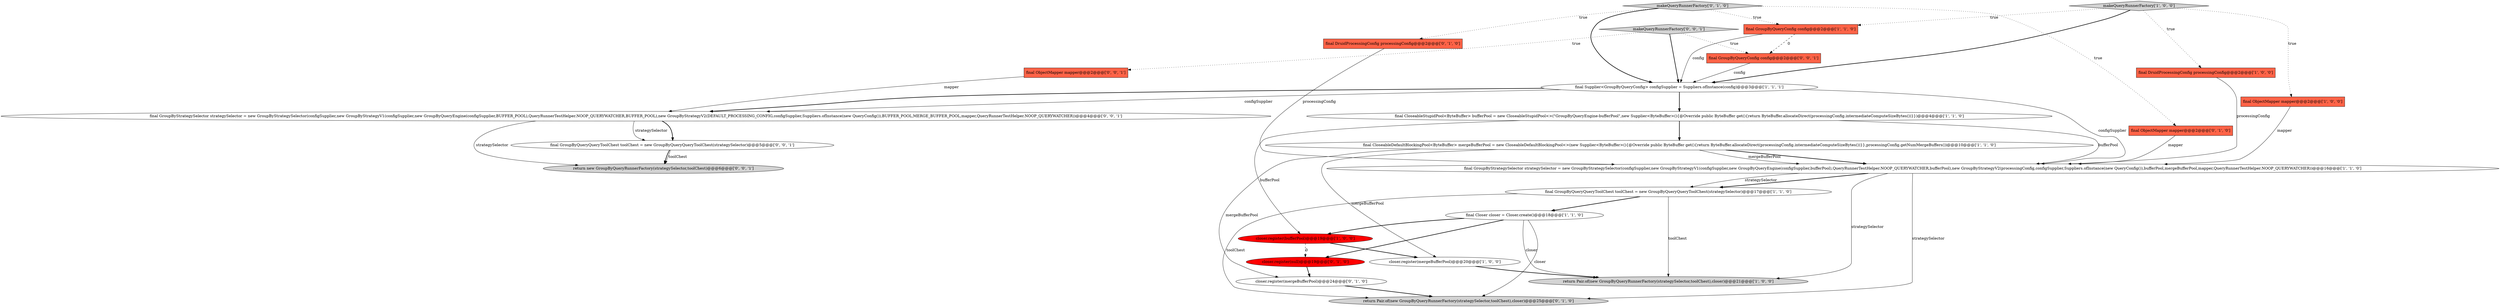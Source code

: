 digraph {
17 [style = filled, label = "final DruidProcessingConfig processingConfig@@@2@@@['0', '1', '0']", fillcolor = tomato, shape = box image = "AAA0AAABBB2BBB"];
6 [style = filled, label = "closer.register(mergeBufferPool)@@@20@@@['1', '0', '0']", fillcolor = white, shape = ellipse image = "AAA0AAABBB1BBB"];
15 [style = filled, label = "closer.register(mergeBufferPool)@@@24@@@['0', '1', '0']", fillcolor = white, shape = ellipse image = "AAA0AAABBB2BBB"];
4 [style = filled, label = "final DruidProcessingConfig processingConfig@@@2@@@['1', '0', '0']", fillcolor = tomato, shape = box image = "AAA0AAABBB1BBB"];
10 [style = filled, label = "final GroupByQueryConfig config@@@2@@@['1', '1', '0']", fillcolor = tomato, shape = box image = "AAA0AAABBB1BBB"];
19 [style = filled, label = "final ObjectMapper mapper@@@2@@@['0', '0', '1']", fillcolor = tomato, shape = box image = "AAA0AAABBB3BBB"];
1 [style = filled, label = "final GroupByStrategySelector strategySelector = new GroupByStrategySelector(configSupplier,new GroupByStrategyV1(configSupplier,new GroupByQueryEngine(configSupplier,bufferPool),QueryRunnerTestHelper.NOOP_QUERYWATCHER,bufferPool),new GroupByStrategyV2(processingConfig,configSupplier,Suppliers.ofInstance(new QueryConfig()),bufferPool,mergeBufferPool,mapper,QueryRunnerTestHelper.NOOP_QUERYWATCHER))@@@16@@@['1', '1', '0']", fillcolor = white, shape = ellipse image = "AAA0AAABBB1BBB"];
7 [style = filled, label = "final GroupByQueryQueryToolChest toolChest = new GroupByQueryQueryToolChest(strategySelector)@@@17@@@['1', '1', '0']", fillcolor = white, shape = ellipse image = "AAA0AAABBB1BBB"];
20 [style = filled, label = "return new GroupByQueryRunnerFactory(strategySelector,toolChest)@@@6@@@['0', '0', '1']", fillcolor = lightgray, shape = ellipse image = "AAA0AAABBB3BBB"];
12 [style = filled, label = "final CloseableStupidPool<ByteBuffer> bufferPool = new CloseableStupidPool<>(\"GroupByQueryEngine-bufferPool\",new Supplier<ByteBuffer>(){@Override public ByteBuffer get(){return ByteBuffer.allocateDirect(processingConfig.intermediateComputeSizeBytes())}})@@@4@@@['1', '1', '0']", fillcolor = white, shape = ellipse image = "AAA0AAABBB1BBB"];
18 [style = filled, label = "closer.register(null)@@@19@@@['0', '1', '0']", fillcolor = red, shape = ellipse image = "AAA1AAABBB2BBB"];
9 [style = filled, label = "closer.register(bufferPool)@@@19@@@['1', '0', '0']", fillcolor = red, shape = ellipse image = "AAA1AAABBB1BBB"];
22 [style = filled, label = "makeQueryRunnerFactory['0', '0', '1']", fillcolor = lightgray, shape = diamond image = "AAA0AAABBB3BBB"];
3 [style = filled, label = "makeQueryRunnerFactory['1', '0', '0']", fillcolor = lightgray, shape = diamond image = "AAA0AAABBB1BBB"];
24 [style = filled, label = "final GroupByQueryQueryToolChest toolChest = new GroupByQueryQueryToolChest(strategySelector)@@@5@@@['0', '0', '1']", fillcolor = white, shape = ellipse image = "AAA0AAABBB3BBB"];
2 [style = filled, label = "final ObjectMapper mapper@@@2@@@['1', '0', '0']", fillcolor = tomato, shape = box image = "AAA0AAABBB1BBB"];
13 [style = filled, label = "final ObjectMapper mapper@@@2@@@['0', '1', '0']", fillcolor = tomato, shape = box image = "AAA0AAABBB2BBB"];
5 [style = filled, label = "final Supplier<GroupByQueryConfig> configSupplier = Suppliers.ofInstance(config)@@@3@@@['1', '1', '1']", fillcolor = white, shape = ellipse image = "AAA0AAABBB1BBB"];
16 [style = filled, label = "return Pair.of(new GroupByQueryRunnerFactory(strategySelector,toolChest),closer)@@@25@@@['0', '1', '0']", fillcolor = lightgray, shape = ellipse image = "AAA0AAABBB2BBB"];
0 [style = filled, label = "return Pair.of(new GroupByQueryRunnerFactory(strategySelector,toolChest),closer)@@@21@@@['1', '0', '0']", fillcolor = lightgray, shape = ellipse image = "AAA0AAABBB1BBB"];
11 [style = filled, label = "final CloseableDefaultBlockingPool<ByteBuffer> mergeBufferPool = new CloseableDefaultBlockingPool<>(new Supplier<ByteBuffer>(){@Override public ByteBuffer get(){return ByteBuffer.allocateDirect(processingConfig.intermediateComputeSizeBytes())}},processingConfig.getNumMergeBuffers())@@@10@@@['1', '1', '0']", fillcolor = white, shape = ellipse image = "AAA0AAABBB1BBB"];
23 [style = filled, label = "final GroupByQueryConfig config@@@2@@@['0', '0', '1']", fillcolor = tomato, shape = box image = "AAA0AAABBB3BBB"];
14 [style = filled, label = "makeQueryRunnerFactory['0', '1', '0']", fillcolor = lightgray, shape = diamond image = "AAA0AAABBB2BBB"];
21 [style = filled, label = "final GroupByStrategySelector strategySelector = new GroupByStrategySelector(configSupplier,new GroupByStrategyV1(configSupplier,new GroupByQueryEngine(configSupplier,BUFFER_POOL),QueryRunnerTestHelper.NOOP_QUERYWATCHER,BUFFER_POOL),new GroupByStrategyV2(DEFAULT_PROCESSING_CONFIG,configSupplier,Suppliers.ofInstance(new QueryConfig()),BUFFER_POOL,MERGE_BUFFER_POOL,mapper,QueryRunnerTestHelper.NOOP_QUERYWATCHER))@@@4@@@['0', '0', '1']", fillcolor = white, shape = ellipse image = "AAA0AAABBB3BBB"];
8 [style = filled, label = "final Closer closer = Closer.create()@@@18@@@['1', '1', '0']", fillcolor = white, shape = ellipse image = "AAA0AAABBB1BBB"];
19->21 [style = solid, label="mapper"];
5->1 [style = solid, label="configSupplier"];
5->21 [style = solid, label="configSupplier"];
22->19 [style = dotted, label="true"];
2->1 [style = solid, label="mapper"];
22->23 [style = dotted, label="true"];
8->0 [style = solid, label="closer"];
11->1 [style = bold, label=""];
11->15 [style = solid, label="mergeBufferPool"];
7->16 [style = solid, label="toolChest"];
8->18 [style = bold, label=""];
12->1 [style = solid, label="bufferPool"];
9->18 [style = dashed, label="0"];
4->1 [style = solid, label="processingConfig"];
3->10 [style = dotted, label="true"];
12->11 [style = bold, label=""];
18->15 [style = bold, label=""];
1->7 [style = solid, label="strategySelector"];
21->20 [style = solid, label="strategySelector"];
3->4 [style = dotted, label="true"];
6->0 [style = bold, label=""];
21->24 [style = bold, label=""];
7->0 [style = solid, label="toolChest"];
17->1 [style = solid, label="processingConfig"];
7->8 [style = bold, label=""];
15->16 [style = bold, label=""];
21->24 [style = solid, label="strategySelector"];
24->20 [style = solid, label="toolChest"];
1->7 [style = bold, label=""];
22->5 [style = bold, label=""];
14->10 [style = dotted, label="true"];
12->9 [style = solid, label="bufferPool"];
14->13 [style = dotted, label="true"];
9->6 [style = bold, label=""];
24->20 [style = bold, label=""];
8->16 [style = solid, label="closer"];
1->16 [style = solid, label="strategySelector"];
5->21 [style = bold, label=""];
14->17 [style = dotted, label="true"];
23->5 [style = solid, label="config"];
3->5 [style = bold, label=""];
10->5 [style = solid, label="config"];
5->12 [style = bold, label=""];
8->9 [style = bold, label=""];
13->1 [style = solid, label="mapper"];
11->1 [style = solid, label="mergeBufferPool"];
1->0 [style = solid, label="strategySelector"];
10->23 [style = dashed, label="0"];
3->2 [style = dotted, label="true"];
11->6 [style = solid, label="mergeBufferPool"];
14->5 [style = bold, label=""];
}
